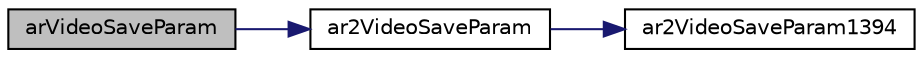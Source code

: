 digraph "arVideoSaveParam"
{
 // INTERACTIVE_SVG=YES
  edge [fontname="Helvetica",fontsize="10",labelfontname="Helvetica",labelfontsize="10"];
  node [fontname="Helvetica",fontsize="10",shape=record];
  rankdir="LR";
  Node1 [label="arVideoSaveParam",height=0.2,width=0.4,color="black", fillcolor="grey75", style="filled", fontcolor="black"];
  Node1 -> Node2 [color="midnightblue",fontsize="10",style="solid",fontname="Helvetica"];
  Node2 [label="ar2VideoSaveParam",height=0.2,width=0.4,color="black", fillcolor="white", style="filled",URL="$video_8h.html#a0a8d3b5412adf3fa8b688bfb9f0c4c92"];
  Node2 -> Node3 [color="midnightblue",fontsize="10",style="solid",fontname="Helvetica"];
  Node3 [label="ar2VideoSaveParam1394",height=0.2,width=0.4,color="black", fillcolor="white", style="filled",URL="$video1394_8h.html#a3a16492f0d3092605e4939e67d3d97c8"];
}

